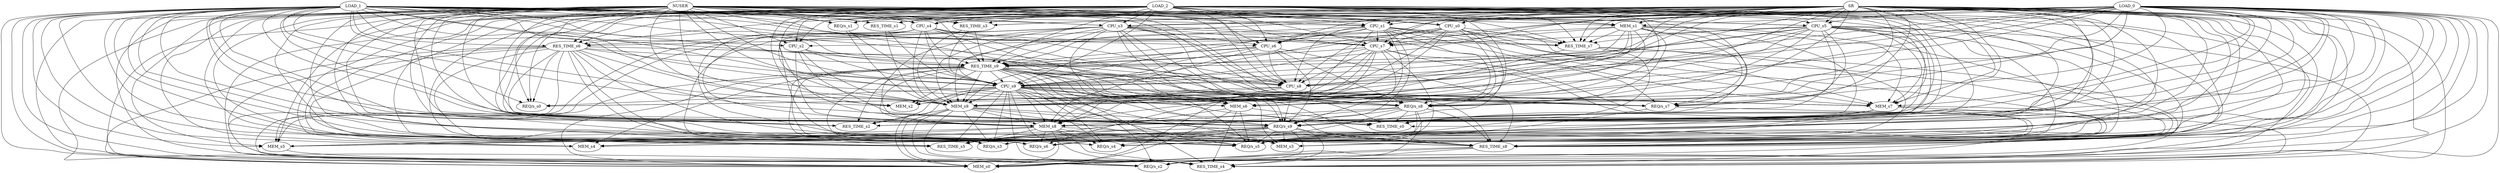 strict digraph "" {
	NUSER -> "REQ/s_s0";
	NUSER -> RES_TIME_s0;
	NUSER -> CPU_s0;
	NUSER -> MEM_s0;
	NUSER -> "REQ/s_s1";
	NUSER -> RES_TIME_s1;
	NUSER -> CPU_s1;
	NUSER -> MEM_s1;
	NUSER -> "REQ/s_s2";
	NUSER -> RES_TIME_s2;
	NUSER -> CPU_s2;
	NUSER -> MEM_s2;
	NUSER -> "REQ/s_s3";
	NUSER -> RES_TIME_s3;
	NUSER -> CPU_s3;
	NUSER -> MEM_s3;
	NUSER -> "REQ/s_s4";
	NUSER -> RES_TIME_s4;
	NUSER -> CPU_s4;
	NUSER -> MEM_s4;
	NUSER -> "REQ/s_s5";
	NUSER -> RES_TIME_s5;
	NUSER -> CPU_s5;
	NUSER -> MEM_s5;
	NUSER -> "REQ/s_s6";
	NUSER -> RES_TIME_s6;
	NUSER -> CPU_s6;
	NUSER -> MEM_s6;
	NUSER -> "REQ/s_s7";
	NUSER -> RES_TIME_s7;
	NUSER -> CPU_s7;
	NUSER -> MEM_s7;
	NUSER -> "REQ/s_s8";
	NUSER -> RES_TIME_s8;
	NUSER -> CPU_s8;
	NUSER -> MEM_s8;
	NUSER -> "REQ/s_s9";
	NUSER -> RES_TIME_s9;
	NUSER -> CPU_s9;
	NUSER -> MEM_s9;
	LOAD_0 -> "REQ/s_s0";
	LOAD_0 -> RES_TIME_s0;
	LOAD_0 -> CPU_s0;
	LOAD_0 -> MEM_s0;
	LOAD_0 -> "REQ/s_s1";
	LOAD_0 -> RES_TIME_s1;
	LOAD_0 -> CPU_s1;
	LOAD_0 -> MEM_s1;
	LOAD_0 -> "REQ/s_s2";
	LOAD_0 -> RES_TIME_s2;
	LOAD_0 -> CPU_s2;
	LOAD_0 -> MEM_s2;
	LOAD_0 -> "REQ/s_s3";
	LOAD_0 -> RES_TIME_s3;
	LOAD_0 -> CPU_s3;
	LOAD_0 -> MEM_s3;
	LOAD_0 -> "REQ/s_s4";
	LOAD_0 -> RES_TIME_s4;
	LOAD_0 -> CPU_s4;
	LOAD_0 -> MEM_s4;
	LOAD_0 -> "REQ/s_s5";
	LOAD_0 -> RES_TIME_s5;
	LOAD_0 -> CPU_s5;
	LOAD_0 -> MEM_s5;
	LOAD_0 -> "REQ/s_s6";
	LOAD_0 -> RES_TIME_s6;
	LOAD_0 -> CPU_s6;
	LOAD_0 -> MEM_s6;
	LOAD_0 -> "REQ/s_s7";
	LOAD_0 -> RES_TIME_s7;
	LOAD_0 -> CPU_s7;
	LOAD_0 -> MEM_s7;
	LOAD_0 -> "REQ/s_s8";
	LOAD_0 -> RES_TIME_s8;
	LOAD_0 -> CPU_s8;
	LOAD_0 -> MEM_s8;
	LOAD_0 -> "REQ/s_s9";
	LOAD_0 -> RES_TIME_s9;
	LOAD_0 -> CPU_s9;
	LOAD_0 -> MEM_s9;
	LOAD_1 -> "REQ/s_s0";
	LOAD_1 -> RES_TIME_s0;
	LOAD_1 -> CPU_s0;
	LOAD_1 -> MEM_s0;
	LOAD_1 -> "REQ/s_s1";
	LOAD_1 -> RES_TIME_s1;
	LOAD_1 -> CPU_s1;
	LOAD_1 -> MEM_s1;
	LOAD_1 -> "REQ/s_s2";
	LOAD_1 -> RES_TIME_s2;
	LOAD_1 -> CPU_s2;
	LOAD_1 -> MEM_s2;
	LOAD_1 -> "REQ/s_s3";
	LOAD_1 -> RES_TIME_s3;
	LOAD_1 -> CPU_s3;
	LOAD_1 -> MEM_s3;
	LOAD_1 -> "REQ/s_s4";
	LOAD_1 -> RES_TIME_s4;
	LOAD_1 -> CPU_s4;
	LOAD_1 -> MEM_s4;
	LOAD_1 -> "REQ/s_s5";
	LOAD_1 -> RES_TIME_s5;
	LOAD_1 -> CPU_s5;
	LOAD_1 -> MEM_s5;
	LOAD_1 -> "REQ/s_s6";
	LOAD_1 -> RES_TIME_s6;
	LOAD_1 -> CPU_s6;
	LOAD_1 -> MEM_s6;
	LOAD_1 -> "REQ/s_s7";
	LOAD_1 -> RES_TIME_s7;
	LOAD_1 -> CPU_s7;
	LOAD_1 -> MEM_s7;
	LOAD_1 -> "REQ/s_s8";
	LOAD_1 -> RES_TIME_s8;
	LOAD_1 -> CPU_s8;
	LOAD_1 -> MEM_s8;
	LOAD_1 -> "REQ/s_s9";
	LOAD_1 -> RES_TIME_s9;
	LOAD_1 -> CPU_s9;
	LOAD_1 -> MEM_s9;
	LOAD_2 -> "REQ/s_s0";
	LOAD_2 -> RES_TIME_s0;
	LOAD_2 -> CPU_s0;
	LOAD_2 -> MEM_s0;
	LOAD_2 -> "REQ/s_s1";
	LOAD_2 -> RES_TIME_s1;
	LOAD_2 -> CPU_s1;
	LOAD_2 -> MEM_s1;
	LOAD_2 -> "REQ/s_s2";
	LOAD_2 -> RES_TIME_s2;
	LOAD_2 -> CPU_s2;
	LOAD_2 -> MEM_s2;
	LOAD_2 -> "REQ/s_s3";
	LOAD_2 -> RES_TIME_s3;
	LOAD_2 -> CPU_s3;
	LOAD_2 -> MEM_s3;
	LOAD_2 -> "REQ/s_s4";
	LOAD_2 -> RES_TIME_s4;
	LOAD_2 -> CPU_s4;
	LOAD_2 -> MEM_s4;
	LOAD_2 -> "REQ/s_s5";
	LOAD_2 -> RES_TIME_s5;
	LOAD_2 -> CPU_s5;
	LOAD_2 -> MEM_s5;
	LOAD_2 -> "REQ/s_s6";
	LOAD_2 -> RES_TIME_s6;
	LOAD_2 -> CPU_s6;
	LOAD_2 -> MEM_s6;
	LOAD_2 -> "REQ/s_s7";
	LOAD_2 -> RES_TIME_s7;
	LOAD_2 -> CPU_s7;
	LOAD_2 -> MEM_s7;
	LOAD_2 -> "REQ/s_s8";
	LOAD_2 -> RES_TIME_s8;
	LOAD_2 -> CPU_s8;
	LOAD_2 -> MEM_s8;
	LOAD_2 -> "REQ/s_s9";
	LOAD_2 -> RES_TIME_s9;
	LOAD_2 -> CPU_s9;
	LOAD_2 -> MEM_s9;
	SR -> "REQ/s_s0";
	SR -> RES_TIME_s0;
	SR -> CPU_s0;
	SR -> MEM_s0;
	SR -> "REQ/s_s1";
	SR -> RES_TIME_s1;
	SR -> CPU_s1;
	SR -> MEM_s1;
	SR -> "REQ/s_s2";
	SR -> RES_TIME_s2;
	SR -> CPU_s2;
	SR -> MEM_s2;
	SR -> "REQ/s_s3";
	SR -> RES_TIME_s3;
	SR -> CPU_s3;
	SR -> MEM_s3;
	SR -> "REQ/s_s4";
	SR -> RES_TIME_s4;
	SR -> CPU_s4;
	SR -> MEM_s4;
	SR -> "REQ/s_s5";
	SR -> RES_TIME_s5;
	SR -> CPU_s5;
	SR -> MEM_s5;
	SR -> "REQ/s_s6";
	SR -> RES_TIME_s6;
	SR -> CPU_s6;
	SR -> MEM_s6;
	SR -> "REQ/s_s7";
	SR -> RES_TIME_s7;
	SR -> CPU_s7;
	SR -> MEM_s7;
	SR -> "REQ/s_s8";
	SR -> RES_TIME_s8;
	SR -> CPU_s8;
	SR -> MEM_s8;
	SR -> "REQ/s_s9";
	SR -> RES_TIME_s9;
	SR -> CPU_s9;
	SR -> MEM_s9;
	CPU_s0 -> RES_TIME_s7;
	CPU_s0 -> CPU_s7;
	CPU_s0 -> MEM_s7;
	CPU_s0 -> "REQ/s_s8";
	CPU_s0 -> RES_TIME_s8;
	CPU_s0 -> CPU_s8;
	CPU_s0 -> MEM_s8;
	CPU_s0 -> "REQ/s_s9";
	CPU_s0 -> RES_TIME_s9;
	CPU_s0 -> CPU_s9;
	CPU_s0 -> MEM_s9;
	"REQ/s_s1" -> CPU_s9;
	"REQ/s_s1" -> MEM_s9;
	RES_TIME_s1 -> CPU_s9;
	RES_TIME_s1 -> MEM_s9;
	CPU_s1 -> CPU_s6;
	CPU_s1 -> MEM_s6;
	CPU_s1 -> "REQ/s_s7";
	CPU_s1 -> RES_TIME_s7;
	CPU_s1 -> CPU_s7;
	CPU_s1 -> MEM_s7;
	CPU_s1 -> "REQ/s_s8";
	CPU_s1 -> RES_TIME_s8;
	CPU_s1 -> CPU_s8;
	CPU_s1 -> MEM_s8;
	CPU_s1 -> "REQ/s_s9";
	CPU_s1 -> RES_TIME_s9;
	CPU_s1 -> CPU_s9;
	CPU_s1 -> MEM_s9;
	MEM_s1 -> MEM_s6;
	MEM_s1 -> "REQ/s_s7";
	MEM_s1 -> RES_TIME_s7;
	MEM_s1 -> CPU_s7;
	MEM_s1 -> MEM_s7;
	MEM_s1 -> "REQ/s_s8";
	MEM_s1 -> RES_TIME_s8;
	MEM_s1 -> CPU_s8;
	MEM_s1 -> MEM_s8;
	MEM_s1 -> "REQ/s_s9";
	MEM_s1 -> RES_TIME_s9;
	MEM_s1 -> CPU_s9;
	MEM_s1 -> MEM_s9;
	CPU_s2 -> MEM_s8;
	CPU_s2 -> "REQ/s_s9";
	CPU_s2 -> RES_TIME_s9;
	CPU_s2 -> CPU_s9;
	CPU_s2 -> MEM_s9;
	RES_TIME_s3 -> RES_TIME_s9;
	RES_TIME_s3 -> CPU_s9;
	RES_TIME_s3 -> MEM_s9;
	CPU_s3 -> "REQ/s_s5";
	CPU_s3 -> MEM_s5;
	CPU_s3 -> "REQ/s_s6";
	CPU_s3 -> RES_TIME_s6;
	CPU_s3 -> CPU_s6;
	CPU_s3 -> MEM_s6;
	CPU_s3 -> "REQ/s_s7";
	CPU_s3 -> RES_TIME_s7;
	CPU_s3 -> CPU_s7;
	CPU_s3 -> MEM_s7;
	CPU_s3 -> "REQ/s_s8";
	CPU_s3 -> RES_TIME_s8;
	CPU_s3 -> CPU_s8;
	CPU_s3 -> MEM_s8;
	CPU_s3 -> "REQ/s_s9";
	CPU_s3 -> RES_TIME_s9;
	CPU_s3 -> CPU_s9;
	CPU_s3 -> MEM_s9;
	CPU_s4 -> MEM_s0;
	CPU_s4 -> CPU_s7;
	CPU_s4 -> MEM_s7;
	CPU_s4 -> "REQ/s_s8";
	CPU_s4 -> RES_TIME_s8;
	CPU_s4 -> CPU_s8;
	CPU_s4 -> MEM_s8;
	CPU_s4 -> "REQ/s_s9";
	CPU_s4 -> RES_TIME_s9;
	CPU_s4 -> CPU_s9;
	CPU_s4 -> MEM_s9;
	CPU_s5 -> MEM_s3;
	CPU_s5 -> "REQ/s_s4";
	CPU_s5 -> RES_TIME_s4;
	CPU_s5 -> "REQ/s_s5";
	CPU_s5 -> "REQ/s_s7";
	CPU_s5 -> RES_TIME_s7;
	CPU_s5 -> CPU_s7;
	CPU_s5 -> MEM_s7;
	CPU_s5 -> "REQ/s_s8";
	CPU_s5 -> RES_TIME_s8;
	CPU_s5 -> CPU_s8;
	CPU_s5 -> MEM_s8;
	CPU_s5 -> "REQ/s_s9";
	CPU_s5 -> RES_TIME_s9;
	CPU_s5 -> CPU_s9;
	CPU_s5 -> MEM_s9;
	MEM_s5 -> MEM_s0;
	RES_TIME_s6 -> "REQ/s_s0";
	RES_TIME_s6 -> MEM_s0;
	RES_TIME_s6 -> "REQ/s_s2";
	RES_TIME_s6 -> "REQ/s_s4";
	RES_TIME_s6 -> RES_TIME_s4;
	RES_TIME_s6 -> "REQ/s_s5";
	RES_TIME_s6 -> RES_TIME_s5;
	RES_TIME_s6 -> "REQ/s_s6";
	RES_TIME_s6 -> RES_TIME_s8;
	RES_TIME_s6 -> CPU_s8;
	RES_TIME_s6 -> MEM_s8;
	RES_TIME_s6 -> "REQ/s_s9";
	RES_TIME_s6 -> RES_TIME_s9;
	RES_TIME_s6 -> CPU_s9;
	RES_TIME_s6 -> MEM_s9;
	CPU_s6 -> "REQ/s_s8";
	CPU_s6 -> RES_TIME_s8;
	CPU_s6 -> CPU_s8;
	CPU_s6 -> MEM_s8;
	CPU_s6 -> "REQ/s_s9";
	CPU_s6 -> RES_TIME_s9;
	CPU_s6 -> CPU_s9;
	CPU_s6 -> MEM_s9;
	MEM_s6 -> RES_TIME_s0;
	MEM_s6 -> MEM_s0;
	MEM_s6 -> RES_TIME_s4;
	MEM_s6 -> "REQ/s_s5";
	MEM_s6 -> RES_TIME_s5;
	"REQ/s_s7" -> RES_TIME_s4;
	"REQ/s_s7" -> "REQ/s_s5";
	RES_TIME_s7 -> RES_TIME_s0;
	RES_TIME_s7 -> MEM_s0;
	RES_TIME_s7 -> "REQ/s_s5";
	RES_TIME_s7 -> MEM_s9;
	CPU_s7 -> RES_TIME_s4;
	CPU_s7 -> "REQ/s_s5";
	CPU_s7 -> "REQ/s_s6";
	CPU_s7 -> RES_TIME_s8;
	CPU_s7 -> CPU_s8;
	CPU_s7 -> MEM_s8;
	CPU_s7 -> "REQ/s_s9";
	CPU_s7 -> RES_TIME_s9;
	CPU_s7 -> CPU_s9;
	CPU_s7 -> MEM_s9;
	MEM_s7 -> RES_TIME_s0;
	MEM_s7 -> MEM_s0;
	MEM_s7 -> "REQ/s_s3";
	MEM_s7 -> "REQ/s_s5";
	MEM_s7 -> RES_TIME_s8;
	MEM_s7 -> "REQ/s_s9";
	"REQ/s_s8" -> RES_TIME_s0;
	"REQ/s_s8" -> MEM_s0;
	"REQ/s_s8" -> "REQ/s_s5";
	"REQ/s_s8" -> RES_TIME_s5;
	"REQ/s_s8" -> "REQ/s_s6";
	"REQ/s_s8" -> RES_TIME_s8;
	"REQ/s_s8" -> MEM_s8;
	"REQ/s_s8" -> "REQ/s_s9";
	RES_TIME_s8 -> MEM_s0;
	RES_TIME_s8 -> "REQ/s_s2";
	RES_TIME_s8 -> RES_TIME_s4;
	CPU_s8 -> MEM_s0;
	CPU_s8 -> MEM_s8;
	CPU_s8 -> "REQ/s_s9";
	CPU_s8 -> MEM_s9;
	MEM_s8 -> MEM_s0;
	MEM_s8 -> MEM_s3;
	MEM_s8 -> "REQ/s_s4";
	MEM_s8 -> RES_TIME_s4;
	MEM_s8 -> MEM_s4;
	MEM_s8 -> "REQ/s_s5";
	MEM_s8 -> RES_TIME_s5;
	MEM_s8 -> MEM_s5;
	MEM_s8 -> "REQ/s_s6";
	"REQ/s_s9" -> "REQ/s_s2";
	"REQ/s_s9" -> "REQ/s_s3";
	"REQ/s_s9" -> MEM_s3;
	"REQ/s_s9" -> "REQ/s_s4";
	"REQ/s_s9" -> RES_TIME_s4;
	"REQ/s_s9" -> "REQ/s_s5";
	"REQ/s_s9" -> RES_TIME_s5;
	"REQ/s_s9" -> MEM_s5;
	"REQ/s_s9" -> "REQ/s_s6";
	"REQ/s_s9" -> RES_TIME_s8;
	RES_TIME_s9 -> RES_TIME_s0;
	RES_TIME_s9 -> MEM_s0;
	RES_TIME_s9 -> "REQ/s_s2";
	RES_TIME_s9 -> RES_TIME_s2;
	RES_TIME_s9 -> MEM_s2;
	RES_TIME_s9 -> "REQ/s_s3";
	RES_TIME_s9 -> MEM_s3;
	RES_TIME_s9 -> "REQ/s_s4";
	RES_TIME_s9 -> RES_TIME_s4;
	RES_TIME_s9 -> MEM_s4;
	RES_TIME_s9 -> "REQ/s_s5";
	RES_TIME_s9 -> RES_TIME_s5;
	RES_TIME_s9 -> MEM_s5;
	RES_TIME_s9 -> "REQ/s_s6";
	RES_TIME_s9 -> MEM_s6;
	RES_TIME_s9 -> "REQ/s_s7";
	RES_TIME_s9 -> "REQ/s_s8";
	RES_TIME_s9 -> RES_TIME_s8;
	RES_TIME_s9 -> CPU_s8;
	RES_TIME_s9 -> MEM_s8;
	RES_TIME_s9 -> "REQ/s_s9";
	RES_TIME_s9 -> CPU_s9;
	RES_TIME_s9 -> MEM_s9;
	CPU_s9 -> "REQ/s_s0";
	CPU_s9 -> RES_TIME_s0;
	CPU_s9 -> MEM_s0;
	CPU_s9 -> "REQ/s_s2";
	CPU_s9 -> RES_TIME_s2;
	CPU_s9 -> MEM_s2;
	CPU_s9 -> "REQ/s_s3";
	CPU_s9 -> MEM_s3;
	CPU_s9 -> "REQ/s_s4";
	CPU_s9 -> RES_TIME_s4;
	CPU_s9 -> "REQ/s_s5";
	CPU_s9 -> RES_TIME_s5;
	CPU_s9 -> MEM_s6;
	CPU_s9 -> "REQ/s_s7";
	CPU_s9 -> MEM_s7;
	CPU_s9 -> "REQ/s_s8";
	CPU_s9 -> RES_TIME_s8;
	CPU_s9 -> MEM_s8;
	CPU_s9 -> "REQ/s_s9";
	CPU_s9 -> MEM_s9;
	MEM_s9 -> MEM_s0;
	MEM_s9 -> "REQ/s_s2";
	MEM_s9 -> RES_TIME_s2;
	MEM_s9 -> "REQ/s_s3";
	MEM_s9 -> RES_TIME_s4;
	MEM_s9 -> "REQ/s_s5";
	MEM_s9 -> RES_TIME_s8;
	MEM_s9 -> MEM_s8;
	MEM_s9 -> "REQ/s_s9";
}
